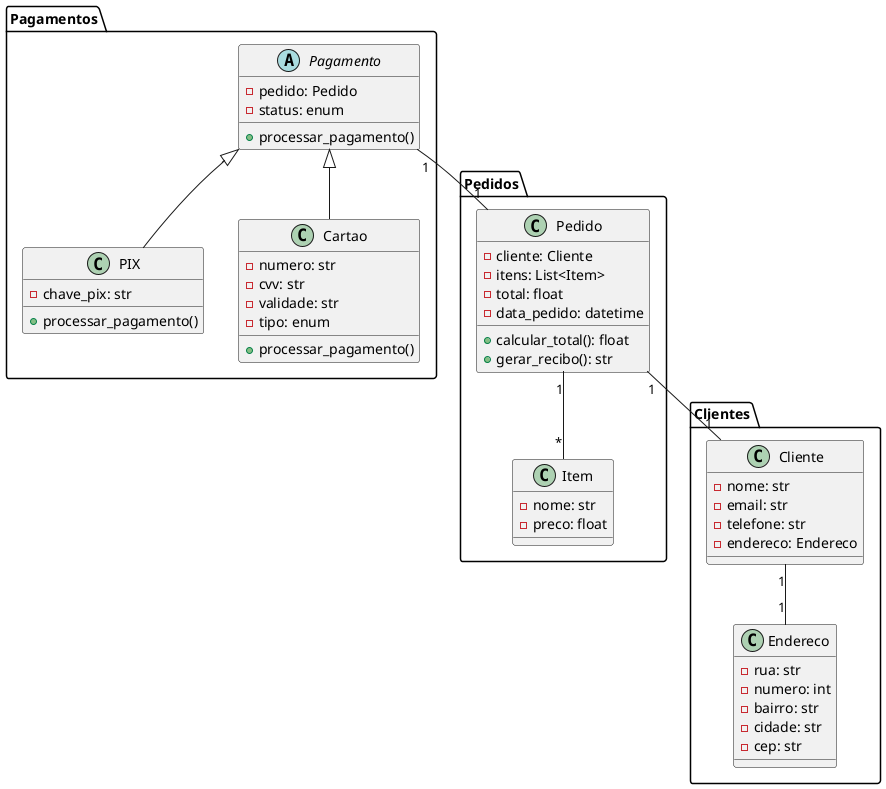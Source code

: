 @startuml

package "Clientes" {
    class Endereco {
        - rua: str
        - numero: int
        - bairro: str
        - cidade: str
        - cep: str
    }

    class Cliente {
        - nome: str
        - email: str
        - telefone: str
        - endereco: Endereco
    }
}

package "Pedidos" {
    class Item {
        - nome: str
        - preco: float
    }

    class Pedido {
        - cliente: Cliente
        - itens: List<Item>
        - total: float
        - data_pedido: datetime
        + calcular_total(): float
        + gerar_recibo(): str
    }
}

package "Pagamentos" {
    abstract class Pagamento {
        - pedido: Pedido
        - status: enum
        + processar_pagamento()
    }

    class PIX {
        - chave_pix: str
        + processar_pagamento()
    }

    class Cartao {
        - numero: str
        - cvv: str
        - validade: str
        - tipo: enum
        + processar_pagamento()
    }

    Pagamento <|-- PIX
    Pagamento <|-- Cartao
}

Cliente "1" -- "1" Endereco
Pedido "1" -- "1" Cliente
Pedido "1" -- "*" Item

Pagamento "1" -- "1" Pedido

@enduml
